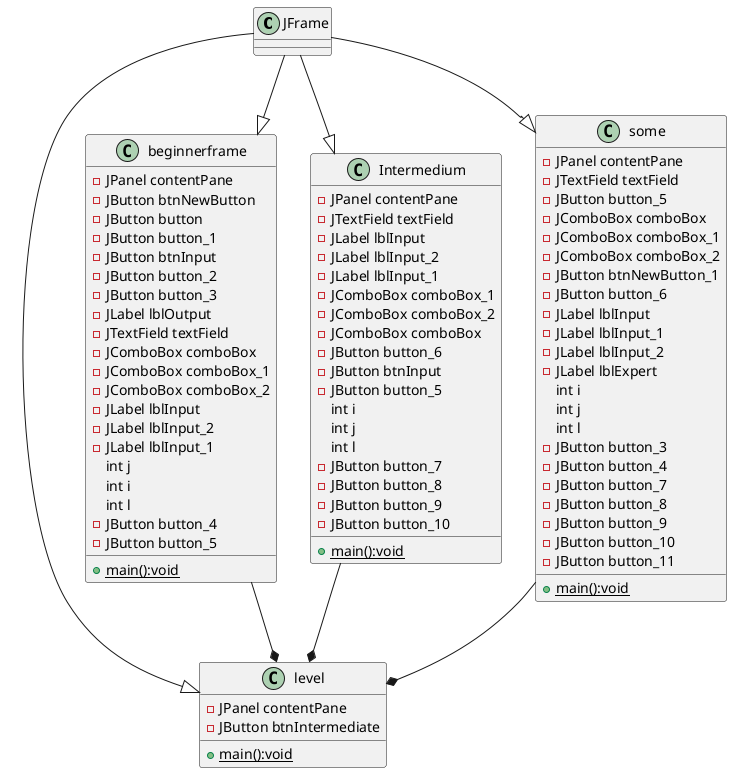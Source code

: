 @startuml
JFrame--|>level
JFrame--|>beginnerframe
JFrame--|>Intermedium
JFrame--|>some
Intermedium--* level
some--* level
beginnerframe --* level
class level{
	- JPanel contentPane
	- JButton btnIntermediate
	+ {static} main():void
}
class beginnerframe{
	- JPanel contentPane
	- JButton btnNewButton
	- JButton button
	- JButton button_1
	- JButton btnInput
	- JButton button_2
	- JButton button_3
	- JLabel lblOutput
	- JTextField textField
	- JComboBox comboBox
	- JComboBox comboBox_1
	- JComboBox comboBox_2
	- JLabel lblInput
	- JLabel lblInput_2
	- JLabel lblInput_1
	int j
	int i
	int l
	- JButton button_4
	- JButton button_5
	+ {static} main():void
}
class Intermedium{
	- JPanel contentPane
	- JTextField textField
	- JLabel lblInput
	- JLabel lblInput_2
	- JLabel lblInput_1
	- JComboBox comboBox_1
	- JComboBox comboBox_2
	- JComboBox comboBox
	- JButton button_6
	- JButton btnInput
	- JButton button_5
	int i
	int j
	int l
	- JButton button_7
	- JButton button_8
	- JButton button_9
	- JButton button_10
	+ {static} main():void
}
class some{
	- JPanel contentPane
	- JTextField textField
	- JButton button_5
	- JComboBox comboBox
	- JComboBox comboBox_1
	- JComboBox comboBox_2
	- JButton btnNewButton_1
	- JButton button_6
	- JLabel lblInput
	- JLabel lblInput_1
	- JLabel lblInput_2
	- JLabel lblExpert
	int i
	int j
	int l
	- JButton button_3
	- JButton button_4
	- JButton button_7
	- JButton button_8
	- JButton button_9
	- JButton button_10
	- JButton button_11
	+ {static} main():void
}
@enduml
